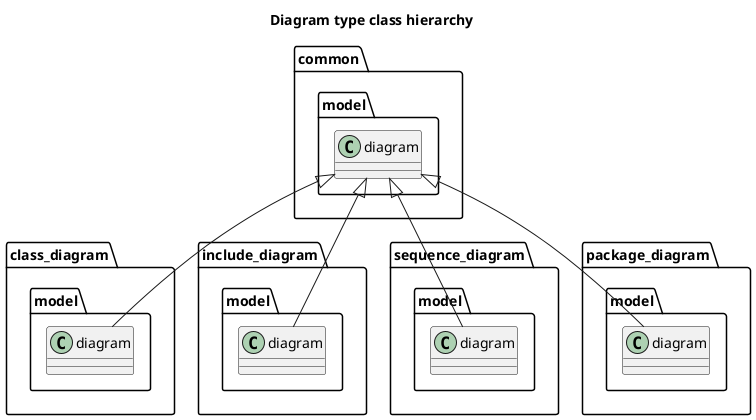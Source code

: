 @startuml
title Diagram type class hierarchy
package [common] as C_0002532840279361781187 {
package [model] as C_0000669774451444102653 {
class "diagram" as C_0001576551882566686996
class C_0001576551882566686996 [[classclanguml_1_1common_1_1model_1_1diagram.html{Base class for all diagram models}]] {
__
}
}
}
package [class_diagram] as C_0017921336289613804855 {
package [model] as C_0007176993879715460962 {
class "diagram" as C_0007315456613526221498
class C_0007315456613526221498 [[classclanguml_1_1class__diagram_1_1model_1_1diagram.html{Class representing a class diagram.}]] {
__
}
}
}
package [include_diagram] as C_0018317418947569564933 {
package [model] as C_0004362631048833985714 {
class "diagram" as C_0002467043186855586999
class C_0002467043186855586999 [[classclanguml_1_1include__diagram_1_1model_1_1diagram.html{Class representing an include diagram model.}]] {
__
}
}
}
package [sequence_diagram] as C_0012174902727661033893 {
package [model] as C_0017655759046645114118 {
class "diagram" as C_0007392356576284087808
class C_0007392356576284087808 [[classclanguml_1_1sequence__diagram_1_1model_1_1diagram.html{Model of a sequence diagram}]] {
__
}
}
}
package [package_diagram] as C_0009413724933622552589 {
package [model] as C_0012558484942253952660 {
class "diagram" as C_0001188296008369339829
class C_0001188296008369339829 [[classclanguml_1_1package__diagram_1_1model_1_1diagram.html{Package diagram model.}]] {
__
}
}
}
C_0001576551882566686996 <|-- C_0007315456613526221498
C_0001576551882566686996 <|-- C_0002467043186855586999
C_0001576551882566686996 <|-- C_0007392356576284087808
C_0001576551882566686996 <|-- C_0001188296008369339829

'Generated with clang-uml, version 0.6.1
'LLVM version Ubuntu clang version 19.1.1 (1ubuntu1)
@enduml
